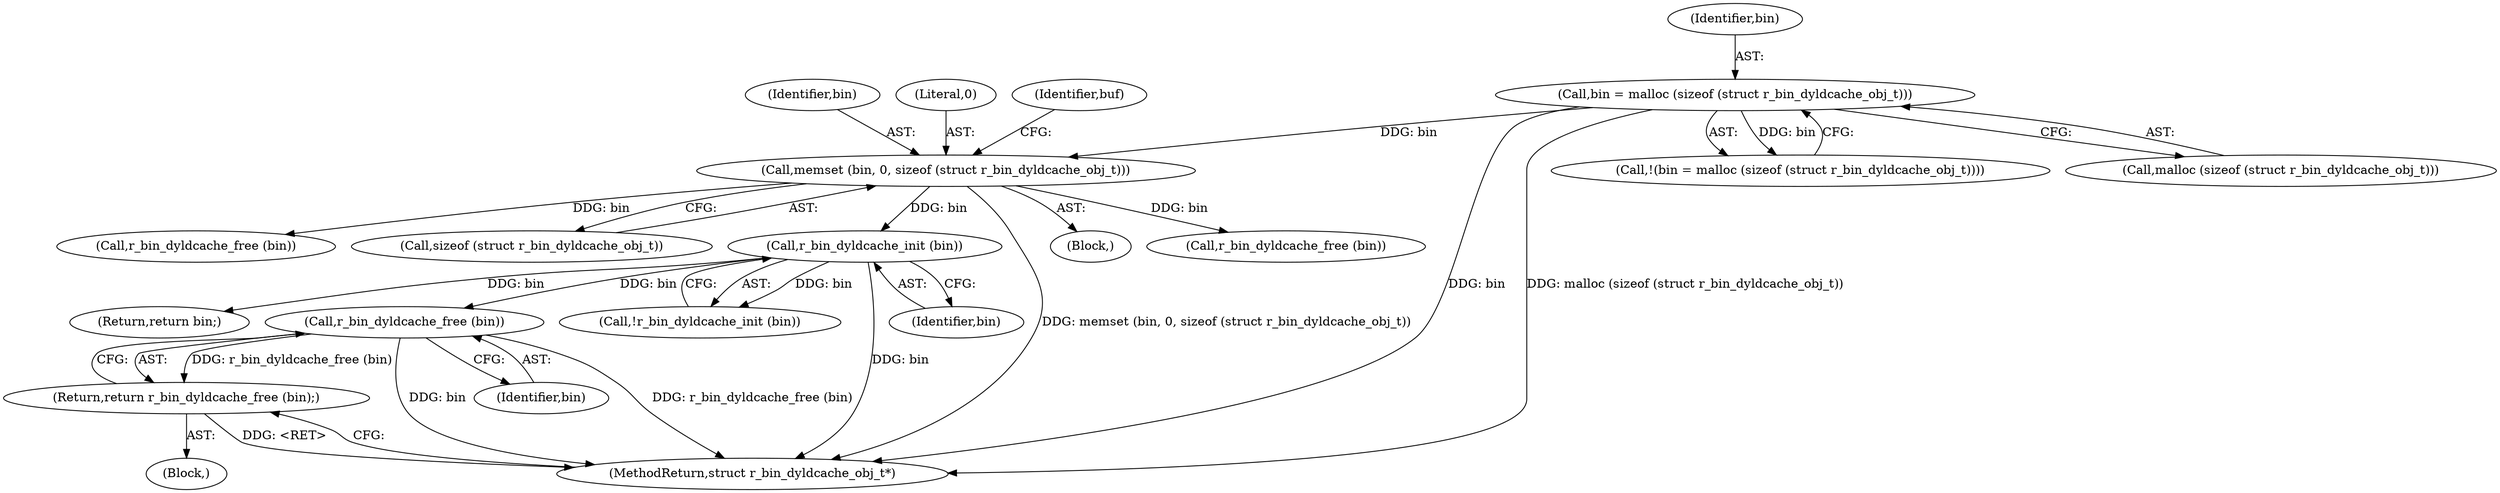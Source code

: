 digraph "1_radare2_4e98402f09a0ef0bb8559a33a4c1988c54938eaf_0@API" {
"1000150" [label="(Call,r_bin_dyldcache_free (bin))"];
"1000146" [label="(Call,r_bin_dyldcache_init (bin))"];
"1000115" [label="(Call,memset (bin, 0, sizeof (struct r_bin_dyldcache_obj_t)))"];
"1000107" [label="(Call,bin = malloc (sizeof (struct r_bin_dyldcache_obj_t)))"];
"1000149" [label="(Return,return r_bin_dyldcache_free (bin);)"];
"1000150" [label="(Call,r_bin_dyldcache_free (bin))"];
"1000116" [label="(Identifier,bin)"];
"1000145" [label="(Call,!r_bin_dyldcache_init (bin))"];
"1000159" [label="(MethodReturn,struct r_bin_dyldcache_obj_t*)"];
"1000103" [label="(Block,)"];
"1000147" [label="(Identifier,bin)"];
"1000148" [label="(Block,)"];
"1000151" [label="(Identifier,bin)"];
"1000108" [label="(Identifier,bin)"];
"1000146" [label="(Call,r_bin_dyldcache_init (bin))"];
"1000117" [label="(Literal,0)"];
"1000106" [label="(Call,!(bin = malloc (sizeof (struct r_bin_dyldcache_obj_t))))"];
"1000157" [label="(Return,return bin;)"];
"1000142" [label="(Call,r_bin_dyldcache_free (bin))"];
"1000122" [label="(Identifier,buf)"];
"1000125" [label="(Call,r_bin_dyldcache_free (bin))"];
"1000149" [label="(Return,return r_bin_dyldcache_free (bin);)"];
"1000115" [label="(Call,memset (bin, 0, sizeof (struct r_bin_dyldcache_obj_t)))"];
"1000118" [label="(Call,sizeof (struct r_bin_dyldcache_obj_t))"];
"1000109" [label="(Call,malloc (sizeof (struct r_bin_dyldcache_obj_t)))"];
"1000107" [label="(Call,bin = malloc (sizeof (struct r_bin_dyldcache_obj_t)))"];
"1000150" -> "1000149"  [label="AST: "];
"1000150" -> "1000151"  [label="CFG: "];
"1000151" -> "1000150"  [label="AST: "];
"1000149" -> "1000150"  [label="CFG: "];
"1000150" -> "1000159"  [label="DDG: r_bin_dyldcache_free (bin)"];
"1000150" -> "1000159"  [label="DDG: bin"];
"1000150" -> "1000149"  [label="DDG: r_bin_dyldcache_free (bin)"];
"1000146" -> "1000150"  [label="DDG: bin"];
"1000146" -> "1000145"  [label="AST: "];
"1000146" -> "1000147"  [label="CFG: "];
"1000147" -> "1000146"  [label="AST: "];
"1000145" -> "1000146"  [label="CFG: "];
"1000146" -> "1000159"  [label="DDG: bin"];
"1000146" -> "1000145"  [label="DDG: bin"];
"1000115" -> "1000146"  [label="DDG: bin"];
"1000146" -> "1000157"  [label="DDG: bin"];
"1000115" -> "1000103"  [label="AST: "];
"1000115" -> "1000118"  [label="CFG: "];
"1000116" -> "1000115"  [label="AST: "];
"1000117" -> "1000115"  [label="AST: "];
"1000118" -> "1000115"  [label="AST: "];
"1000122" -> "1000115"  [label="CFG: "];
"1000115" -> "1000159"  [label="DDG: memset (bin, 0, sizeof (struct r_bin_dyldcache_obj_t))"];
"1000107" -> "1000115"  [label="DDG: bin"];
"1000115" -> "1000125"  [label="DDG: bin"];
"1000115" -> "1000142"  [label="DDG: bin"];
"1000107" -> "1000106"  [label="AST: "];
"1000107" -> "1000109"  [label="CFG: "];
"1000108" -> "1000107"  [label="AST: "];
"1000109" -> "1000107"  [label="AST: "];
"1000106" -> "1000107"  [label="CFG: "];
"1000107" -> "1000159"  [label="DDG: bin"];
"1000107" -> "1000159"  [label="DDG: malloc (sizeof (struct r_bin_dyldcache_obj_t))"];
"1000107" -> "1000106"  [label="DDG: bin"];
"1000149" -> "1000148"  [label="AST: "];
"1000159" -> "1000149"  [label="CFG: "];
"1000149" -> "1000159"  [label="DDG: <RET>"];
}
